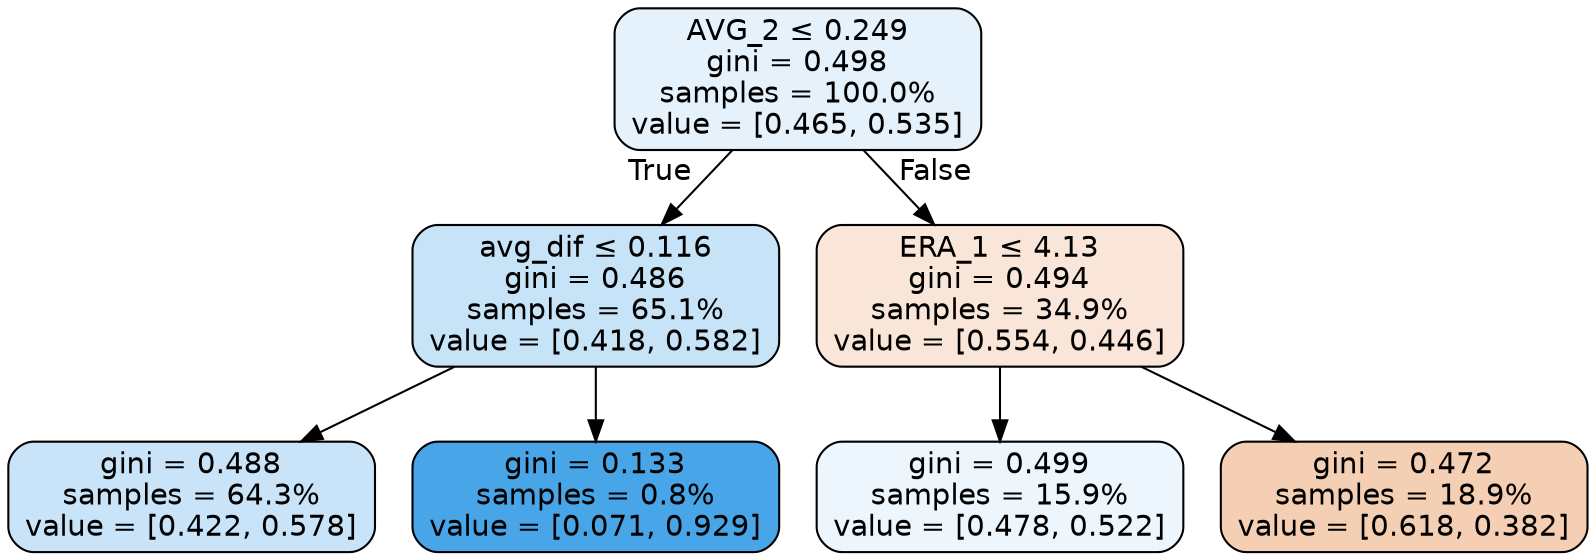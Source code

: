 digraph Tree {
node [shape=box, style="filled, rounded", color="black", fontname=helvetica] ;
edge [fontname=helvetica] ;
0 [label=<AVG_2 &le; 0.249<br/>gini = 0.498<br/>samples = 100.0%<br/>value = [0.465, 0.535]>, fillcolor="#399de521"] ;
1 [label=<avg_dif &le; 0.116<br/>gini = 0.486<br/>samples = 65.1%<br/>value = [0.418, 0.582]>, fillcolor="#399de548"] ;
0 -> 1 [labeldistance=2.5, labelangle=45, headlabel="True"] ;
2 [label=<gini = 0.488<br/>samples = 64.3%<br/>value = [0.422, 0.578]>, fillcolor="#399de545"] ;
1 -> 2 ;
3 [label=<gini = 0.133<br/>samples = 0.8%<br/>value = [0.071, 0.929]>, fillcolor="#399de5eb"] ;
1 -> 3 ;
4 [label=<ERA_1 &le; 4.13<br/>gini = 0.494<br/>samples = 34.9%<br/>value = [0.554, 0.446]>, fillcolor="#e5813931"] ;
0 -> 4 [labeldistance=2.5, labelangle=-45, headlabel="False"] ;
5 [label=<gini = 0.499<br/>samples = 15.9%<br/>value = [0.478, 0.522]>, fillcolor="#399de516"] ;
4 -> 5 ;
6 [label=<gini = 0.472<br/>samples = 18.9%<br/>value = [0.618, 0.382]>, fillcolor="#e5813961"] ;
4 -> 6 ;
}